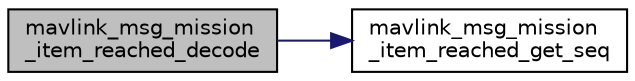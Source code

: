 digraph "mavlink_msg_mission_item_reached_decode"
{
 // INTERACTIVE_SVG=YES
  edge [fontname="Helvetica",fontsize="10",labelfontname="Helvetica",labelfontsize="10"];
  node [fontname="Helvetica",fontsize="10",shape=record];
  rankdir="LR";
  Node1 [label="mavlink_msg_mission\l_item_reached_decode",height=0.2,width=0.4,color="black", fillcolor="grey75", style="filled" fontcolor="black"];
  Node1 -> Node2 [color="midnightblue",fontsize="10",style="solid",fontname="Helvetica"];
  Node2 [label="mavlink_msg_mission\l_item_reached_get_seq",height=0.2,width=0.4,color="black", fillcolor="white", style="filled",URL="$mavlink__msg__mission__item__reached_8h.html#a5b5b8665f2e16d1819797ce265ebd786",tooltip="Send a mission_item_reached message. "];
}
